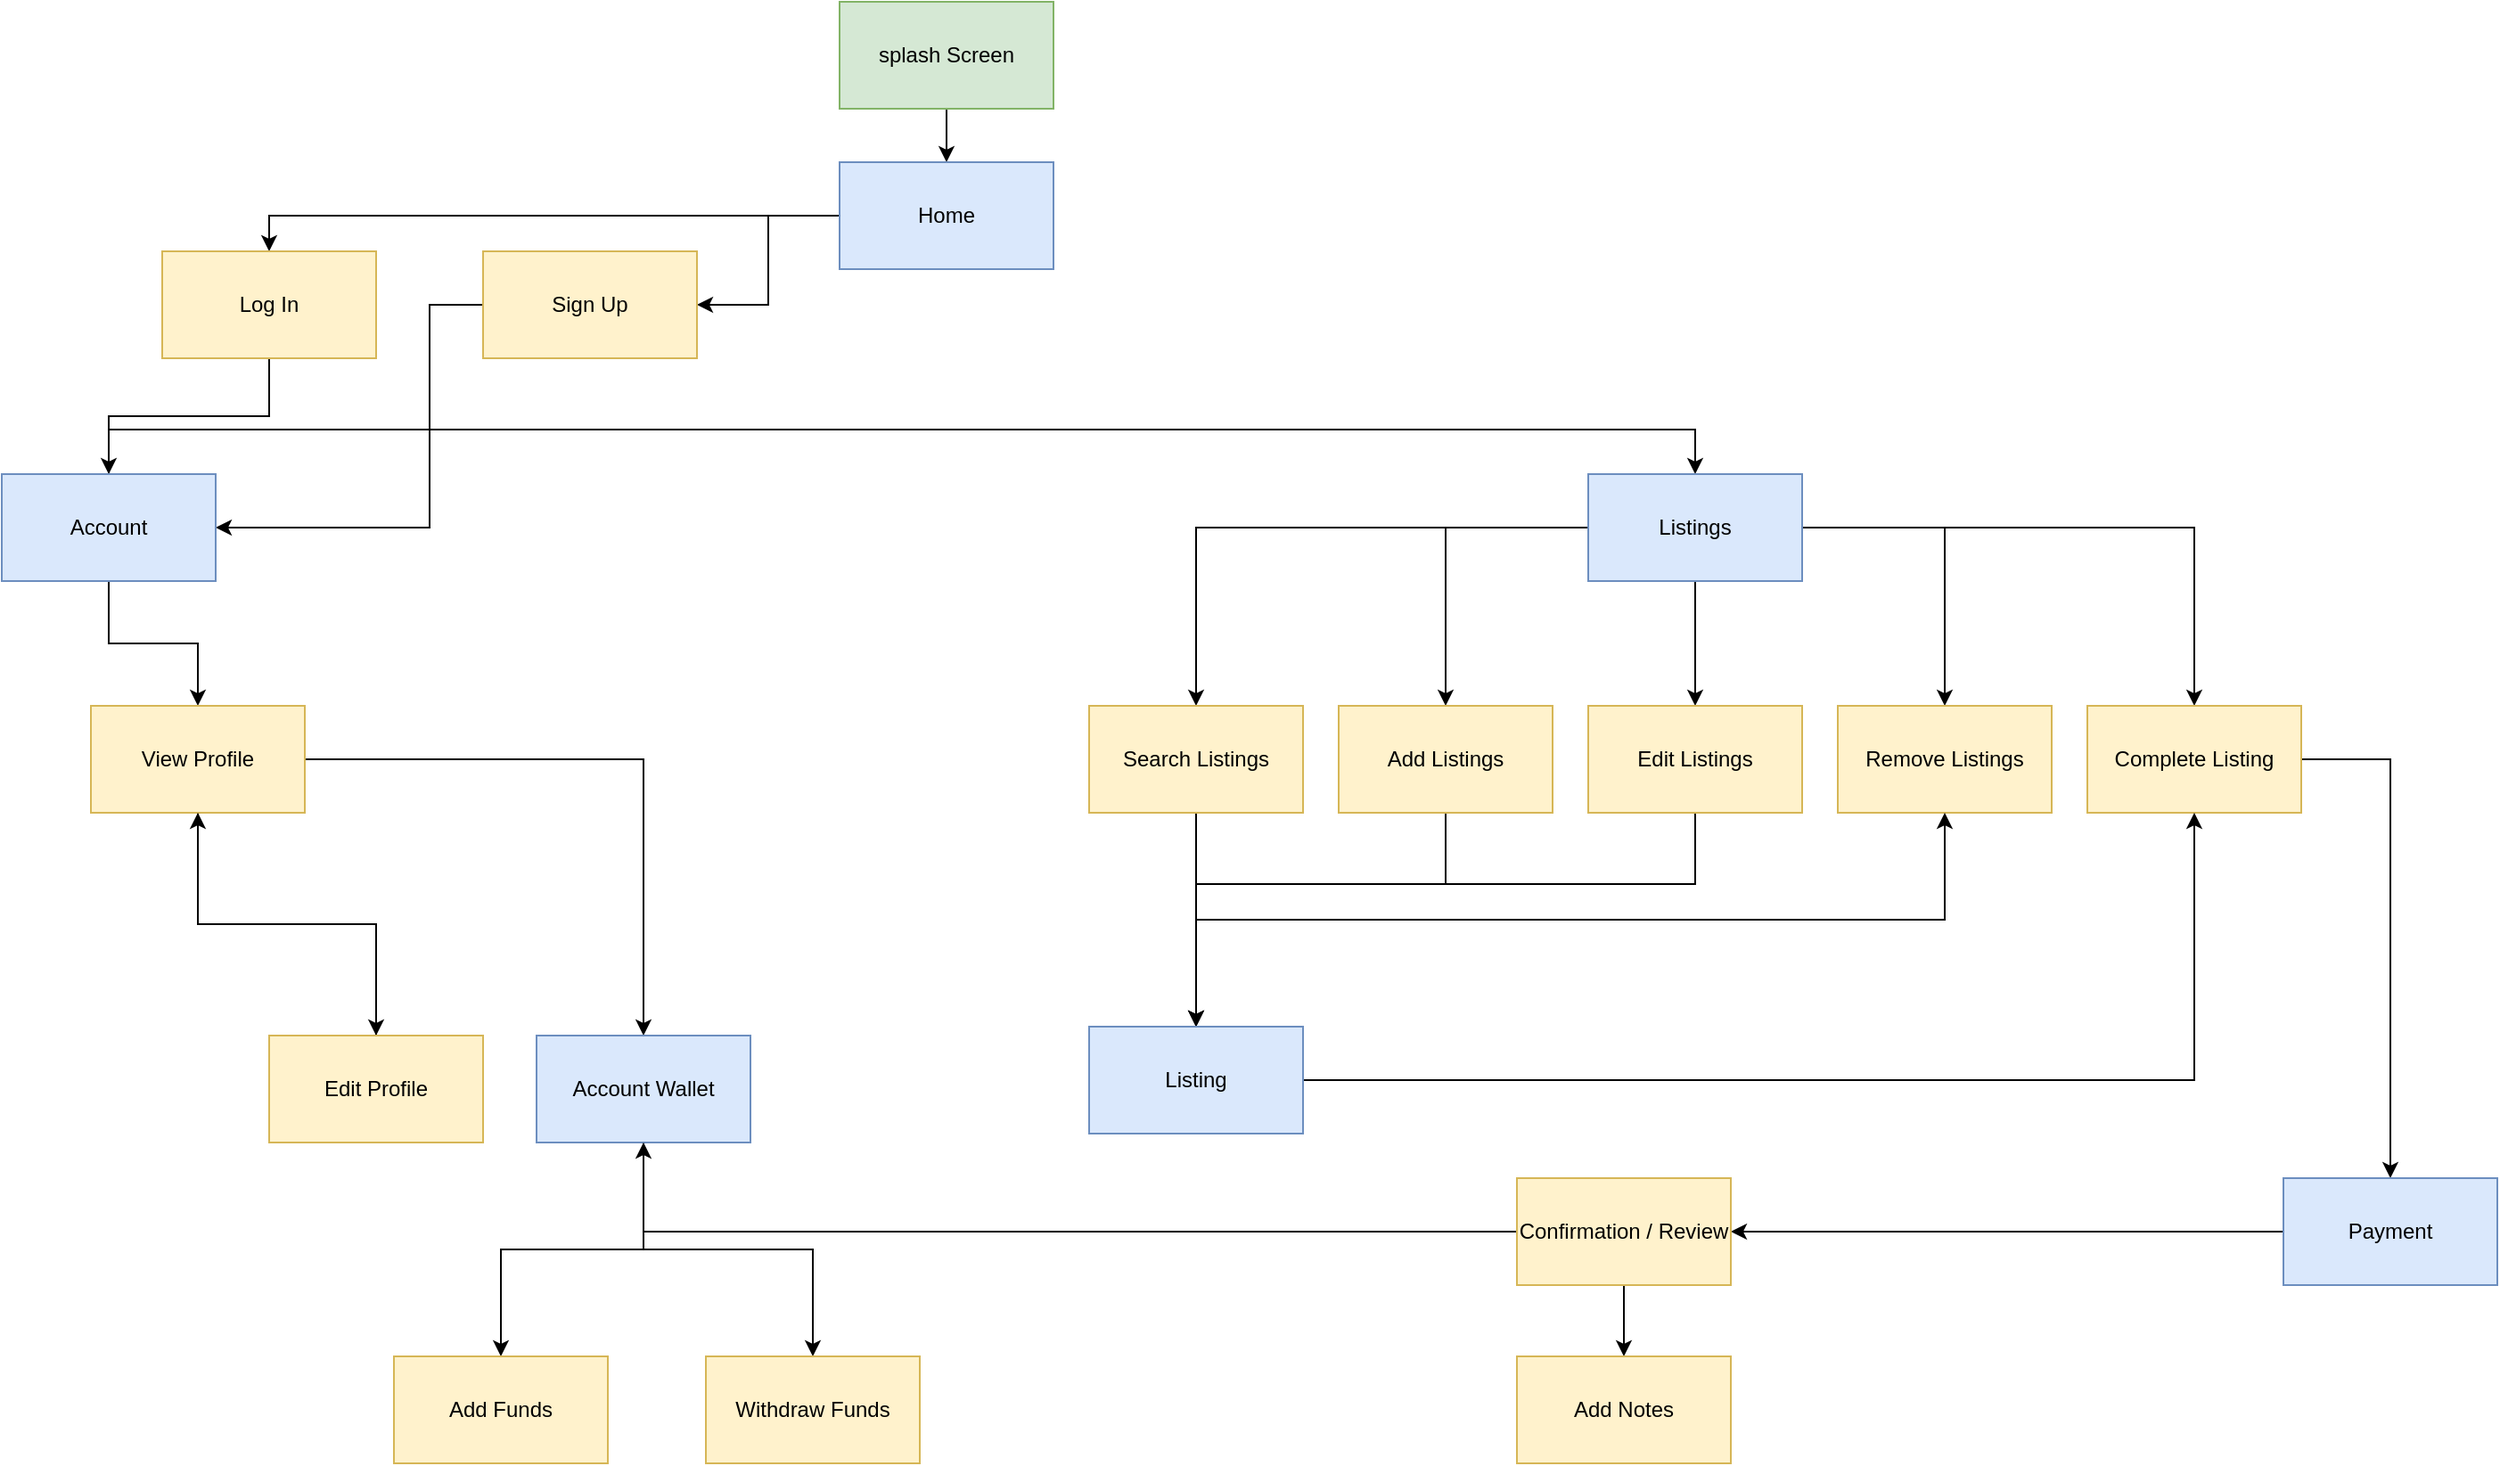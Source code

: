 <mxfile version="13.5.8" type="device"><diagram id="Py9Fy_1F0qpuTzOWhoLK" name="Page-1"><mxGraphModel dx="2497" dy="934" grid="1" gridSize="10" guides="1" tooltips="1" connect="1" arrows="1" fold="1" page="1" pageScale="1" pageWidth="850" pageHeight="1100" math="0" shadow="0"><root><mxCell id="0"/><mxCell id="1" parent="0"/><mxCell id="2jatHUZ81LNcLNOVlpck-47" style="edgeStyle=orthogonalEdgeStyle;rounded=0;orthogonalLoop=1;jettySize=auto;html=1;entryX=0.5;entryY=0;entryDx=0;entryDy=0;" edge="1" parent="1" source="2jatHUZ81LNcLNOVlpck-1" target="2jatHUZ81LNcLNOVlpck-2"><mxGeometry relative="1" as="geometry"/></mxCell><mxCell id="2jatHUZ81LNcLNOVlpck-1" value="splash Screen" style="rounded=0;whiteSpace=wrap;html=1;fillColor=#d5e8d4;strokeColor=#82b366;" vertex="1" parent="1"><mxGeometry x="180" y="100" width="120" height="60" as="geometry"/></mxCell><mxCell id="2jatHUZ81LNcLNOVlpck-51" style="edgeStyle=orthogonalEdgeStyle;rounded=0;orthogonalLoop=1;jettySize=auto;html=1;entryX=0.5;entryY=0;entryDx=0;entryDy=0;" edge="1" parent="1" source="2jatHUZ81LNcLNOVlpck-2" target="2jatHUZ81LNcLNOVlpck-3"><mxGeometry relative="1" as="geometry"/></mxCell><mxCell id="2jatHUZ81LNcLNOVlpck-52" style="edgeStyle=orthogonalEdgeStyle;rounded=0;orthogonalLoop=1;jettySize=auto;html=1;" edge="1" parent="1" source="2jatHUZ81LNcLNOVlpck-2" target="2jatHUZ81LNcLNOVlpck-4"><mxGeometry relative="1" as="geometry"/></mxCell><mxCell id="2jatHUZ81LNcLNOVlpck-2" value="Home" style="rounded=0;whiteSpace=wrap;html=1;fillColor=#dae8fc;strokeColor=#6c8ebf;" vertex="1" parent="1"><mxGeometry x="180" y="190" width="120" height="60" as="geometry"/></mxCell><mxCell id="2jatHUZ81LNcLNOVlpck-54" style="edgeStyle=orthogonalEdgeStyle;rounded=0;orthogonalLoop=1;jettySize=auto;html=1;entryX=0.5;entryY=0;entryDx=0;entryDy=0;" edge="1" parent="1" source="2jatHUZ81LNcLNOVlpck-3" target="2jatHUZ81LNcLNOVlpck-5"><mxGeometry relative="1" as="geometry"/></mxCell><mxCell id="2jatHUZ81LNcLNOVlpck-3" value="Log In" style="rounded=0;whiteSpace=wrap;html=1;fillColor=#fff2cc;strokeColor=#d6b656;" vertex="1" parent="1"><mxGeometry x="-200" y="240" width="120" height="60" as="geometry"/></mxCell><mxCell id="2jatHUZ81LNcLNOVlpck-53" style="edgeStyle=orthogonalEdgeStyle;rounded=0;orthogonalLoop=1;jettySize=auto;html=1;entryX=1;entryY=0.5;entryDx=0;entryDy=0;" edge="1" parent="1" source="2jatHUZ81LNcLNOVlpck-4" target="2jatHUZ81LNcLNOVlpck-5"><mxGeometry relative="1" as="geometry"><Array as="points"><mxPoint x="-50" y="270"/><mxPoint x="-50" y="395"/></Array></mxGeometry></mxCell><mxCell id="2jatHUZ81LNcLNOVlpck-4" value="Sign Up" style="rounded=0;whiteSpace=wrap;html=1;fillColor=#fff2cc;strokeColor=#d6b656;" vertex="1" parent="1"><mxGeometry x="-20" y="240" width="120" height="60" as="geometry"/></mxCell><mxCell id="2jatHUZ81LNcLNOVlpck-18" style="edgeStyle=orthogonalEdgeStyle;rounded=0;orthogonalLoop=1;jettySize=auto;html=1;entryX=0.5;entryY=0;entryDx=0;entryDy=0;" edge="1" parent="1" source="2jatHUZ81LNcLNOVlpck-5" target="2jatHUZ81LNcLNOVlpck-6"><mxGeometry relative="1" as="geometry"/></mxCell><mxCell id="2jatHUZ81LNcLNOVlpck-55" style="edgeStyle=orthogonalEdgeStyle;rounded=0;orthogonalLoop=1;jettySize=auto;html=1;" edge="1" parent="1" source="2jatHUZ81LNcLNOVlpck-5" target="2jatHUZ81LNcLNOVlpck-7"><mxGeometry relative="1" as="geometry"><Array as="points"><mxPoint x="-230" y="340"/><mxPoint x="660" y="340"/></Array></mxGeometry></mxCell><mxCell id="2jatHUZ81LNcLNOVlpck-5" value="Account" style="rounded=0;whiteSpace=wrap;html=1;fillColor=#dae8fc;strokeColor=#6c8ebf;" vertex="1" parent="1"><mxGeometry x="-290" y="365" width="120" height="60" as="geometry"/></mxCell><mxCell id="2jatHUZ81LNcLNOVlpck-25" style="edgeStyle=orthogonalEdgeStyle;rounded=0;orthogonalLoop=1;jettySize=auto;html=1;" edge="1" parent="1" source="2jatHUZ81LNcLNOVlpck-6" target="2jatHUZ81LNcLNOVlpck-13"><mxGeometry relative="1" as="geometry"/></mxCell><mxCell id="2jatHUZ81LNcLNOVlpck-26" style="edgeStyle=orthogonalEdgeStyle;rounded=0;orthogonalLoop=1;jettySize=auto;html=1;" edge="1" parent="1" source="2jatHUZ81LNcLNOVlpck-6" target="2jatHUZ81LNcLNOVlpck-14"><mxGeometry relative="1" as="geometry"/></mxCell><mxCell id="2jatHUZ81LNcLNOVlpck-6" value="View Profile" style="rounded=0;whiteSpace=wrap;html=1;fillColor=#fff2cc;strokeColor=#d6b656;" vertex="1" parent="1"><mxGeometry x="-240" y="495" width="120" height="60" as="geometry"/></mxCell><mxCell id="2jatHUZ81LNcLNOVlpck-20" style="edgeStyle=orthogonalEdgeStyle;rounded=0;orthogonalLoop=1;jettySize=auto;html=1;entryX=0.5;entryY=0;entryDx=0;entryDy=0;" edge="1" parent="1" source="2jatHUZ81LNcLNOVlpck-7" target="2jatHUZ81LNcLNOVlpck-8"><mxGeometry relative="1" as="geometry"/></mxCell><mxCell id="2jatHUZ81LNcLNOVlpck-21" style="edgeStyle=orthogonalEdgeStyle;rounded=0;orthogonalLoop=1;jettySize=auto;html=1;entryX=0.5;entryY=0;entryDx=0;entryDy=0;" edge="1" parent="1" source="2jatHUZ81LNcLNOVlpck-7" target="2jatHUZ81LNcLNOVlpck-9"><mxGeometry relative="1" as="geometry"/></mxCell><mxCell id="2jatHUZ81LNcLNOVlpck-22" style="edgeStyle=orthogonalEdgeStyle;rounded=0;orthogonalLoop=1;jettySize=auto;html=1;entryX=0.5;entryY=0;entryDx=0;entryDy=0;" edge="1" parent="1" source="2jatHUZ81LNcLNOVlpck-7" target="2jatHUZ81LNcLNOVlpck-10"><mxGeometry relative="1" as="geometry"/></mxCell><mxCell id="2jatHUZ81LNcLNOVlpck-23" style="edgeStyle=orthogonalEdgeStyle;rounded=0;orthogonalLoop=1;jettySize=auto;html=1;" edge="1" parent="1" source="2jatHUZ81LNcLNOVlpck-7" target="2jatHUZ81LNcLNOVlpck-11"><mxGeometry relative="1" as="geometry"/></mxCell><mxCell id="2jatHUZ81LNcLNOVlpck-24" style="edgeStyle=orthogonalEdgeStyle;rounded=0;orthogonalLoop=1;jettySize=auto;html=1;" edge="1" parent="1" source="2jatHUZ81LNcLNOVlpck-7" target="2jatHUZ81LNcLNOVlpck-12"><mxGeometry relative="1" as="geometry"/></mxCell><mxCell id="2jatHUZ81LNcLNOVlpck-7" value="Listings" style="rounded=0;whiteSpace=wrap;html=1;fillColor=#dae8fc;strokeColor=#6c8ebf;" vertex="1" parent="1"><mxGeometry x="600" y="365" width="120" height="60" as="geometry"/></mxCell><mxCell id="2jatHUZ81LNcLNOVlpck-33" style="edgeStyle=orthogonalEdgeStyle;rounded=0;orthogonalLoop=1;jettySize=auto;html=1;" edge="1" parent="1" source="2jatHUZ81LNcLNOVlpck-8" target="2jatHUZ81LNcLNOVlpck-32"><mxGeometry relative="1" as="geometry"/></mxCell><mxCell id="2jatHUZ81LNcLNOVlpck-8" value="Search Listings" style="rounded=0;whiteSpace=wrap;html=1;fillColor=#fff2cc;strokeColor=#d6b656;" vertex="1" parent="1"><mxGeometry x="320" y="495" width="120" height="60" as="geometry"/></mxCell><mxCell id="2jatHUZ81LNcLNOVlpck-34" style="edgeStyle=orthogonalEdgeStyle;rounded=0;orthogonalLoop=1;jettySize=auto;html=1;entryX=0.5;entryY=0;entryDx=0;entryDy=0;" edge="1" parent="1" source="2jatHUZ81LNcLNOVlpck-9" target="2jatHUZ81LNcLNOVlpck-32"><mxGeometry relative="1" as="geometry"><Array as="points"><mxPoint x="520" y="595"/><mxPoint x="380" y="595"/></Array></mxGeometry></mxCell><mxCell id="2jatHUZ81LNcLNOVlpck-9" value="Add Listings" style="rounded=0;whiteSpace=wrap;html=1;fillColor=#fff2cc;strokeColor=#d6b656;" vertex="1" parent="1"><mxGeometry x="460" y="495" width="120" height="60" as="geometry"/></mxCell><mxCell id="2jatHUZ81LNcLNOVlpck-35" style="edgeStyle=orthogonalEdgeStyle;rounded=0;orthogonalLoop=1;jettySize=auto;html=1;" edge="1" parent="1" source="2jatHUZ81LNcLNOVlpck-10" target="2jatHUZ81LNcLNOVlpck-32"><mxGeometry relative="1" as="geometry"><Array as="points"><mxPoint x="660" y="595"/><mxPoint x="380" y="595"/></Array></mxGeometry></mxCell><mxCell id="2jatHUZ81LNcLNOVlpck-10" value="Edit Listings" style="rounded=0;whiteSpace=wrap;html=1;fillColor=#fff2cc;strokeColor=#d6b656;" vertex="1" parent="1"><mxGeometry x="600" y="495" width="120" height="60" as="geometry"/></mxCell><mxCell id="2jatHUZ81LNcLNOVlpck-11" value="Remove Listings" style="rounded=0;whiteSpace=wrap;html=1;fillColor=#fff2cc;strokeColor=#d6b656;" vertex="1" parent="1"><mxGeometry x="740" y="495" width="120" height="60" as="geometry"/></mxCell><mxCell id="2jatHUZ81LNcLNOVlpck-39" style="edgeStyle=orthogonalEdgeStyle;rounded=0;orthogonalLoop=1;jettySize=auto;html=1;exitX=1;exitY=0.5;exitDx=0;exitDy=0;entryX=0.5;entryY=0;entryDx=0;entryDy=0;" edge="1" parent="1" source="2jatHUZ81LNcLNOVlpck-12" target="2jatHUZ81LNcLNOVlpck-37"><mxGeometry relative="1" as="geometry"/></mxCell><mxCell id="2jatHUZ81LNcLNOVlpck-12" value="Complete Listing" style="rounded=0;whiteSpace=wrap;html=1;fillColor=#fff2cc;strokeColor=#d6b656;" vertex="1" parent="1"><mxGeometry x="880" y="495" width="120" height="60" as="geometry"/></mxCell><mxCell id="2jatHUZ81LNcLNOVlpck-41" style="edgeStyle=orthogonalEdgeStyle;rounded=0;orthogonalLoop=1;jettySize=auto;html=1;entryX=0.5;entryY=1;entryDx=0;entryDy=0;" edge="1" parent="1" source="2jatHUZ81LNcLNOVlpck-13" target="2jatHUZ81LNcLNOVlpck-6"><mxGeometry relative="1" as="geometry"/></mxCell><mxCell id="2jatHUZ81LNcLNOVlpck-13" value="Edit Profile" style="rounded=0;whiteSpace=wrap;html=1;fillColor=#fff2cc;strokeColor=#d6b656;" vertex="1" parent="1"><mxGeometry x="-140" y="680" width="120" height="60" as="geometry"/></mxCell><mxCell id="2jatHUZ81LNcLNOVlpck-30" style="edgeStyle=orthogonalEdgeStyle;rounded=0;orthogonalLoop=1;jettySize=auto;html=1;entryX=0.5;entryY=0;entryDx=0;entryDy=0;" edge="1" parent="1" source="2jatHUZ81LNcLNOVlpck-14" target="2jatHUZ81LNcLNOVlpck-28"><mxGeometry relative="1" as="geometry"/></mxCell><mxCell id="2jatHUZ81LNcLNOVlpck-31" style="edgeStyle=orthogonalEdgeStyle;rounded=0;orthogonalLoop=1;jettySize=auto;html=1;" edge="1" parent="1" source="2jatHUZ81LNcLNOVlpck-14" target="2jatHUZ81LNcLNOVlpck-29"><mxGeometry relative="1" as="geometry"/></mxCell><mxCell id="2jatHUZ81LNcLNOVlpck-14" value="Account Wallet" style="rounded=0;whiteSpace=wrap;html=1;fillColor=#dae8fc;strokeColor=#6c8ebf;" vertex="1" parent="1"><mxGeometry x="10" y="680" width="120" height="60" as="geometry"/></mxCell><mxCell id="2jatHUZ81LNcLNOVlpck-28" value="Add Funds" style="rounded=0;whiteSpace=wrap;html=1;fillColor=#fff2cc;strokeColor=#d6b656;" vertex="1" parent="1"><mxGeometry x="-70" y="860" width="120" height="60" as="geometry"/></mxCell><mxCell id="2jatHUZ81LNcLNOVlpck-29" value="Withdraw Funds" style="rounded=0;whiteSpace=wrap;html=1;fillColor=#fff2cc;strokeColor=#d6b656;" vertex="1" parent="1"><mxGeometry x="105" y="860" width="120" height="60" as="geometry"/></mxCell><mxCell id="2jatHUZ81LNcLNOVlpck-36" style="edgeStyle=orthogonalEdgeStyle;rounded=0;orthogonalLoop=1;jettySize=auto;html=1;entryX=0.5;entryY=1;entryDx=0;entryDy=0;" edge="1" parent="1" source="2jatHUZ81LNcLNOVlpck-32" target="2jatHUZ81LNcLNOVlpck-12"><mxGeometry relative="1" as="geometry"/></mxCell><mxCell id="2jatHUZ81LNcLNOVlpck-56" style="edgeStyle=orthogonalEdgeStyle;rounded=0;orthogonalLoop=1;jettySize=auto;html=1;exitX=0.5;exitY=0;exitDx=0;exitDy=0;entryX=0.5;entryY=1;entryDx=0;entryDy=0;" edge="1" parent="1" source="2jatHUZ81LNcLNOVlpck-32" target="2jatHUZ81LNcLNOVlpck-11"><mxGeometry relative="1" as="geometry"/></mxCell><mxCell id="2jatHUZ81LNcLNOVlpck-32" value="Listing" style="rounded=0;whiteSpace=wrap;html=1;fillColor=#dae8fc;strokeColor=#6c8ebf;" vertex="1" parent="1"><mxGeometry x="320" y="675" width="120" height="60" as="geometry"/></mxCell><mxCell id="2jatHUZ81LNcLNOVlpck-43" style="edgeStyle=orthogonalEdgeStyle;rounded=0;orthogonalLoop=1;jettySize=auto;html=1;" edge="1" parent="1" source="2jatHUZ81LNcLNOVlpck-37" target="2jatHUZ81LNcLNOVlpck-42"><mxGeometry relative="1" as="geometry"/></mxCell><mxCell id="2jatHUZ81LNcLNOVlpck-37" value="Payment" style="rounded=0;whiteSpace=wrap;html=1;fillColor=#dae8fc;strokeColor=#6c8ebf;" vertex="1" parent="1"><mxGeometry x="990" y="760" width="120" height="60" as="geometry"/></mxCell><mxCell id="2jatHUZ81LNcLNOVlpck-44" style="edgeStyle=orthogonalEdgeStyle;rounded=0;orthogonalLoop=1;jettySize=auto;html=1;" edge="1" parent="1" source="2jatHUZ81LNcLNOVlpck-42" target="2jatHUZ81LNcLNOVlpck-14"><mxGeometry relative="1" as="geometry"/></mxCell><mxCell id="2jatHUZ81LNcLNOVlpck-46" style="edgeStyle=orthogonalEdgeStyle;rounded=0;orthogonalLoop=1;jettySize=auto;html=1;" edge="1" parent="1" source="2jatHUZ81LNcLNOVlpck-42" target="2jatHUZ81LNcLNOVlpck-45"><mxGeometry relative="1" as="geometry"/></mxCell><mxCell id="2jatHUZ81LNcLNOVlpck-42" value="Confirmation / Review" style="rounded=0;whiteSpace=wrap;html=1;fillColor=#fff2cc;strokeColor=#d6b656;" vertex="1" parent="1"><mxGeometry x="560" y="760" width="120" height="60" as="geometry"/></mxCell><mxCell id="2jatHUZ81LNcLNOVlpck-45" value="Add Notes" style="rounded=0;whiteSpace=wrap;html=1;fillColor=#fff2cc;strokeColor=#d6b656;" vertex="1" parent="1"><mxGeometry x="560" y="860" width="120" height="60" as="geometry"/></mxCell></root></mxGraphModel></diagram></mxfile>